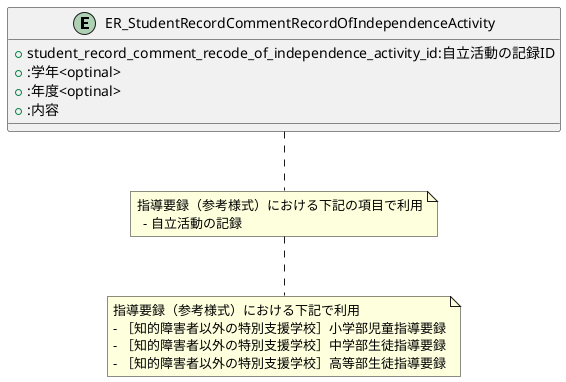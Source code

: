 @startuml

entity "ER_StudentRecordCommentRecordOfIndependenceActivity"{
    + student_record_comment_recode_of_independence_activity_id:自立活動の記録ID
    + :学年<optinal>
    + :年度<optinal>
    + :内容
}

note bottom
指導要録（参考様式）における下記の項目で利用
  - 自立活動の記録
end note

note bottom
指導要録（参考様式）における下記で利用
- ［知的障害者以外の特別支援学校］小学部児童指導要録
- ［知的障害者以外の特別支援学校］中学部生徒指導要録
- ［知的障害者以外の特別支援学校］高等部生徒指導要録
end note

@enduml